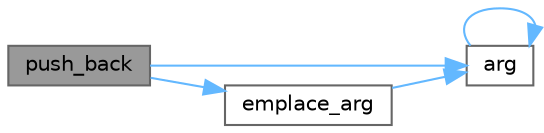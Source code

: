 digraph "push_back"
{
 // LATEX_PDF_SIZE
  bgcolor="transparent";
  edge [fontname=Helvetica,fontsize=10,labelfontname=Helvetica,labelfontsize=10];
  node [fontname=Helvetica,fontsize=10,shape=box,height=0.2,width=0.4];
  rankdir="LR";
  Node1 [id="Node000001",label="push_back",height=0.2,width=0.4,color="gray40", fillcolor="grey60", style="filled", fontcolor="black",tooltip="Adds a reference to the argument into the dynamic store for later passing to a formatting function."];
  Node1 -> Node2 [id="edge1_Node000001_Node000002",color="steelblue1",style="solid",tooltip=" "];
  Node2 [id="Node000002",label="arg",height=0.2,width=0.4,color="grey40", fillcolor="white", style="filled",URL="$base_8h.html#a2c8e80c1b1c8b7747e99b8e9a24a0429",tooltip="Returns a named argument to be used in a formatting function."];
  Node2 -> Node2 [id="edge2_Node000002_Node000002",color="steelblue1",style="solid",tooltip=" "];
  Node1 -> Node3 [id="edge3_Node000001_Node000003",color="steelblue1",style="solid",tooltip=" "];
  Node3 [id="Node000003",label="emplace_arg",height=0.2,width=0.4,color="grey40", fillcolor="white", style="filled",URL="$classdynamic__format__arg__store.html#a6163bdbbd4c3437777e1b1b1f3ef9e57",tooltip=" "];
  Node3 -> Node2 [id="edge4_Node000003_Node000002",color="steelblue1",style="solid",tooltip=" "];
}
